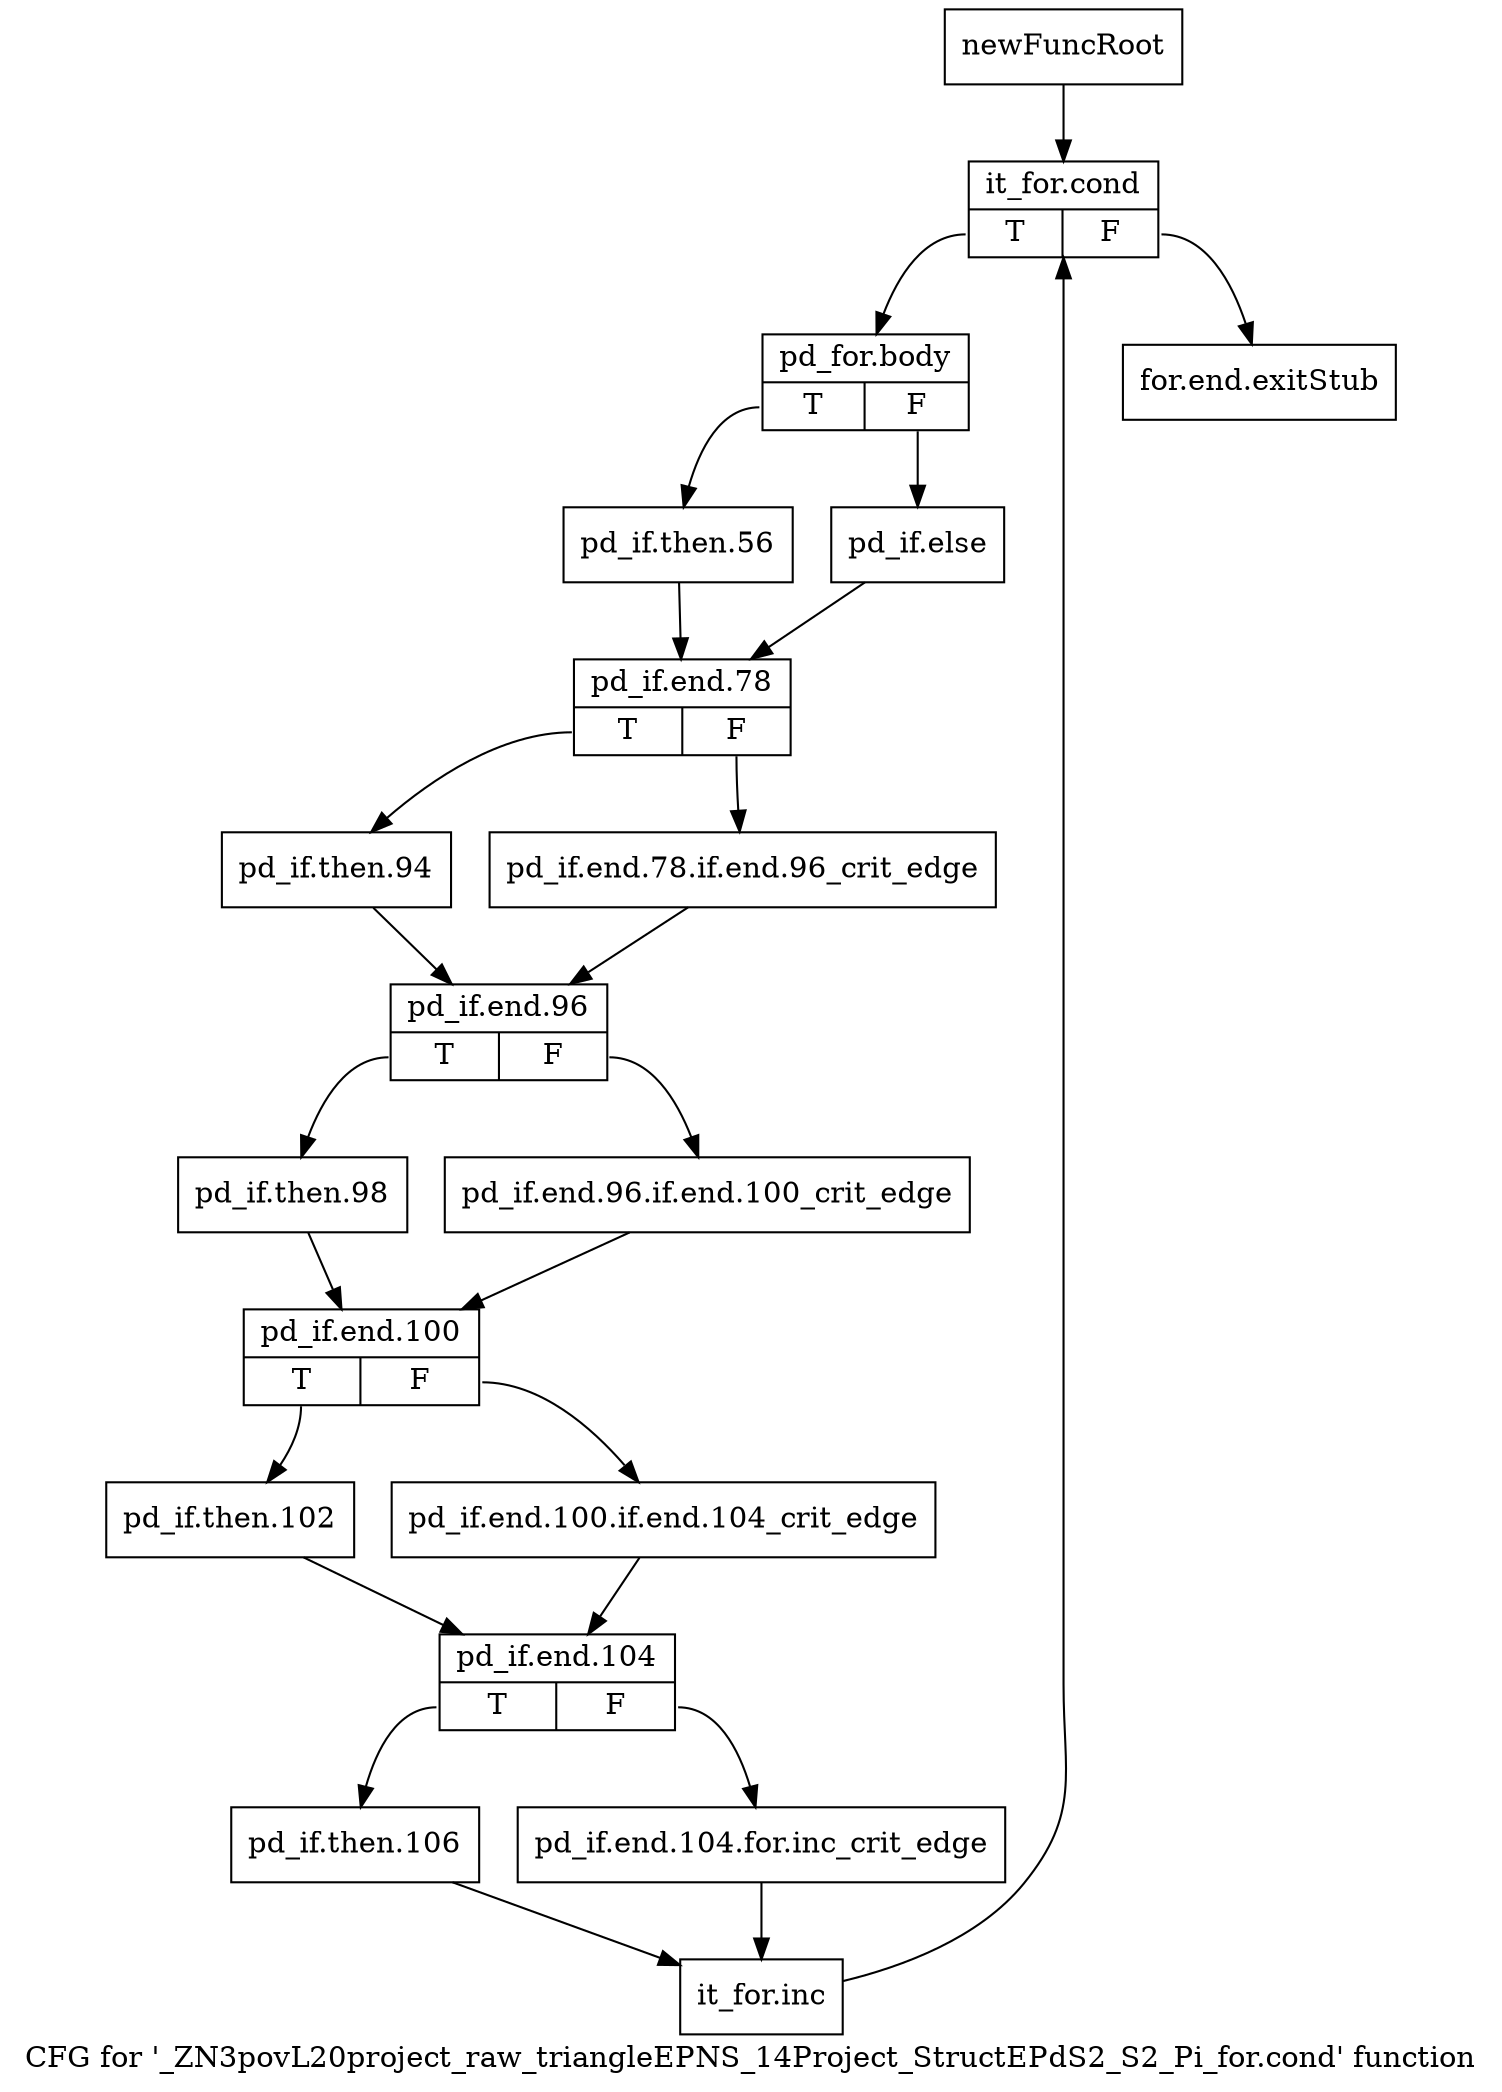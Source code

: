 digraph "CFG for '_ZN3povL20project_raw_triangleEPNS_14Project_StructEPdS2_S2_Pi_for.cond' function" {
	label="CFG for '_ZN3povL20project_raw_triangleEPNS_14Project_StructEPdS2_S2_Pi_for.cond' function";

	Node0x2df00b0 [shape=record,label="{newFuncRoot}"];
	Node0x2df00b0 -> Node0x2df0150;
	Node0x2df0100 [shape=record,label="{for.end.exitStub}"];
	Node0x2df0150 [shape=record,label="{it_for.cond|{<s0>T|<s1>F}}"];
	Node0x2df0150:s0 -> Node0x2df01a0;
	Node0x2df0150:s1 -> Node0x2df0100;
	Node0x2df01a0 [shape=record,label="{pd_for.body|{<s0>T|<s1>F}}"];
	Node0x2df01a0:s0 -> Node0x2df0240;
	Node0x2df01a0:s1 -> Node0x2df01f0;
	Node0x2df01f0 [shape=record,label="{pd_if.else}"];
	Node0x2df01f0 -> Node0x2df0290;
	Node0x2df0240 [shape=record,label="{pd_if.then.56}"];
	Node0x2df0240 -> Node0x2df0290;
	Node0x2df0290 [shape=record,label="{pd_if.end.78|{<s0>T|<s1>F}}"];
	Node0x2df0290:s0 -> Node0x2df0330;
	Node0x2df0290:s1 -> Node0x2df02e0;
	Node0x2df02e0 [shape=record,label="{pd_if.end.78.if.end.96_crit_edge}"];
	Node0x2df02e0 -> Node0x2df0380;
	Node0x2df0330 [shape=record,label="{pd_if.then.94}"];
	Node0x2df0330 -> Node0x2df0380;
	Node0x2df0380 [shape=record,label="{pd_if.end.96|{<s0>T|<s1>F}}"];
	Node0x2df0380:s0 -> Node0x2df0420;
	Node0x2df0380:s1 -> Node0x2df03d0;
	Node0x2df03d0 [shape=record,label="{pd_if.end.96.if.end.100_crit_edge}"];
	Node0x2df03d0 -> Node0x2df0470;
	Node0x2df0420 [shape=record,label="{pd_if.then.98}"];
	Node0x2df0420 -> Node0x2df0470;
	Node0x2df0470 [shape=record,label="{pd_if.end.100|{<s0>T|<s1>F}}"];
	Node0x2df0470:s0 -> Node0x2df0510;
	Node0x2df0470:s1 -> Node0x2df04c0;
	Node0x2df04c0 [shape=record,label="{pd_if.end.100.if.end.104_crit_edge}"];
	Node0x2df04c0 -> Node0x2df0560;
	Node0x2df0510 [shape=record,label="{pd_if.then.102}"];
	Node0x2df0510 -> Node0x2df0560;
	Node0x2df0560 [shape=record,label="{pd_if.end.104|{<s0>T|<s1>F}}"];
	Node0x2df0560:s0 -> Node0x2df0600;
	Node0x2df0560:s1 -> Node0x2df05b0;
	Node0x2df05b0 [shape=record,label="{pd_if.end.104.for.inc_crit_edge}"];
	Node0x2df05b0 -> Node0x2df0650;
	Node0x2df0600 [shape=record,label="{pd_if.then.106}"];
	Node0x2df0600 -> Node0x2df0650;
	Node0x2df0650 [shape=record,label="{it_for.inc}"];
	Node0x2df0650 -> Node0x2df0150;
}
